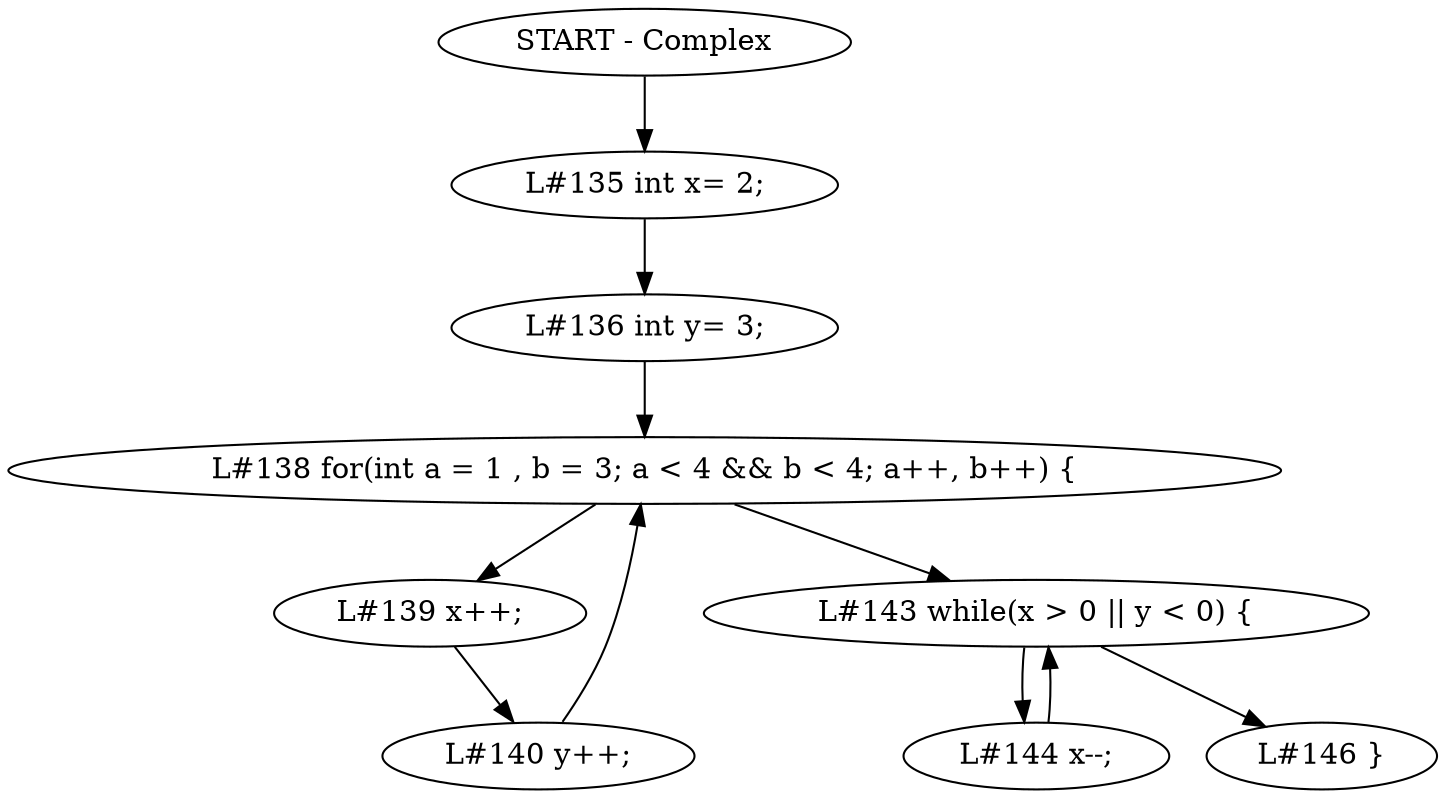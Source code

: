 digraph ast {
START [label="START - Complex",width=0,height=0];
L135 [label="L#135 int x= 2;",width=0,height=0];
L136 [label="L#136 int y= 3;",width=0,height=0];
L138 [label="L#138 for(int a = 1 , b = 3; a < 4 && b < 4; a++, b++) {",width=0,height=0];
L139 [label="L#139 x++;",width=0,height=0];
L140 [label="L#140 y++;",width=0,height=0];
L143 [label="L#143 while(x > 0 || y < 0) {",width=0,height=0];
L144 [label="L#144 x--;",width=0,height=0];
L146 [label="L#146 }",width=0,height=0];
START -> L135
L135 -> L136
L136 -> L138
L139 -> L140
L140 -> L138
L138 -> L143
L144 -> L143
L143 -> L146
L138 -> L139
L143 -> L144
}
